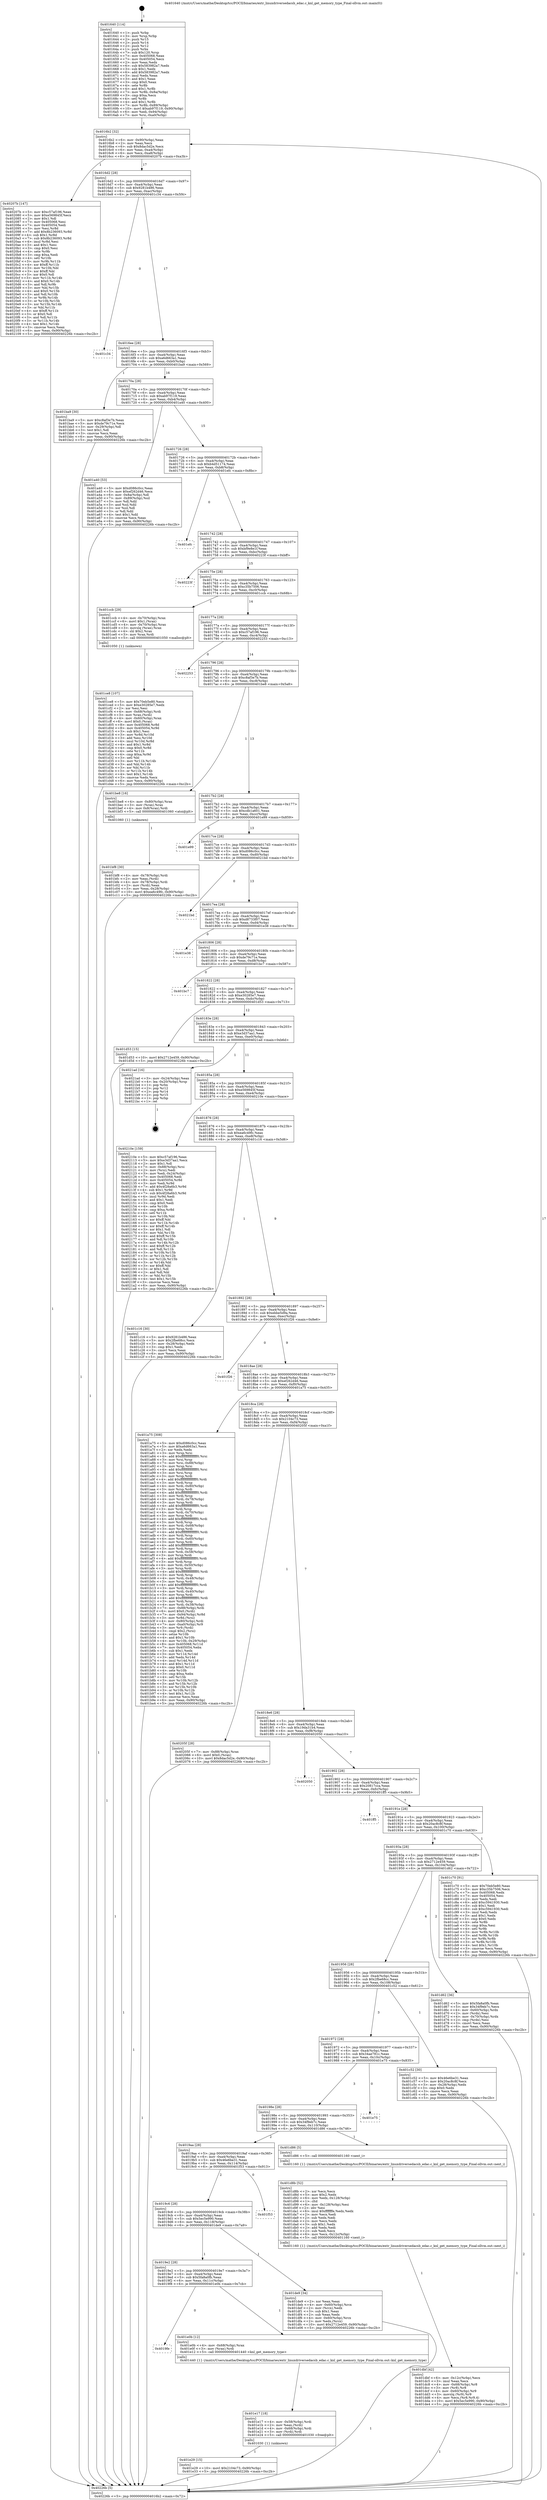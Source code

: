 digraph "0x401640" {
  label = "0x401640 (/mnt/c/Users/mathe/Desktop/tcc/POCII/binaries/extr_linuxdriversedacsb_edac.c_knl_get_memory_type_Final-ollvm.out::main(0))"
  labelloc = "t"
  node[shape=record]

  Entry [label="",width=0.3,height=0.3,shape=circle,fillcolor=black,style=filled]
  "0x4016b2" [label="{
     0x4016b2 [32]\l
     | [instrs]\l
     &nbsp;&nbsp;0x4016b2 \<+6\>: mov -0x90(%rbp),%eax\l
     &nbsp;&nbsp;0x4016b8 \<+2\>: mov %eax,%ecx\l
     &nbsp;&nbsp;0x4016ba \<+6\>: sub $0x8dac5d2e,%ecx\l
     &nbsp;&nbsp;0x4016c0 \<+6\>: mov %eax,-0xa4(%rbp)\l
     &nbsp;&nbsp;0x4016c6 \<+6\>: mov %ecx,-0xa8(%rbp)\l
     &nbsp;&nbsp;0x4016cc \<+6\>: je 000000000040207b \<main+0xa3b\>\l
  }"]
  "0x40207b" [label="{
     0x40207b [147]\l
     | [instrs]\l
     &nbsp;&nbsp;0x40207b \<+5\>: mov $0xc57af196,%eax\l
     &nbsp;&nbsp;0x402080 \<+5\>: mov $0xe569845f,%ecx\l
     &nbsp;&nbsp;0x402085 \<+2\>: mov $0x1,%dl\l
     &nbsp;&nbsp;0x402087 \<+7\>: mov 0x405068,%esi\l
     &nbsp;&nbsp;0x40208e \<+7\>: mov 0x405054,%edi\l
     &nbsp;&nbsp;0x402095 \<+3\>: mov %esi,%r8d\l
     &nbsp;&nbsp;0x402098 \<+7\>: add $0x8b236093,%r8d\l
     &nbsp;&nbsp;0x40209f \<+4\>: sub $0x1,%r8d\l
     &nbsp;&nbsp;0x4020a3 \<+7\>: sub $0x8b236093,%r8d\l
     &nbsp;&nbsp;0x4020aa \<+4\>: imul %r8d,%esi\l
     &nbsp;&nbsp;0x4020ae \<+3\>: and $0x1,%esi\l
     &nbsp;&nbsp;0x4020b1 \<+3\>: cmp $0x0,%esi\l
     &nbsp;&nbsp;0x4020b4 \<+4\>: sete %r9b\l
     &nbsp;&nbsp;0x4020b8 \<+3\>: cmp $0xa,%edi\l
     &nbsp;&nbsp;0x4020bb \<+4\>: setl %r10b\l
     &nbsp;&nbsp;0x4020bf \<+3\>: mov %r9b,%r11b\l
     &nbsp;&nbsp;0x4020c2 \<+4\>: xor $0xff,%r11b\l
     &nbsp;&nbsp;0x4020c6 \<+3\>: mov %r10b,%bl\l
     &nbsp;&nbsp;0x4020c9 \<+3\>: xor $0xff,%bl\l
     &nbsp;&nbsp;0x4020cc \<+3\>: xor $0x0,%dl\l
     &nbsp;&nbsp;0x4020cf \<+3\>: mov %r11b,%r14b\l
     &nbsp;&nbsp;0x4020d2 \<+4\>: and $0x0,%r14b\l
     &nbsp;&nbsp;0x4020d6 \<+3\>: and %dl,%r9b\l
     &nbsp;&nbsp;0x4020d9 \<+3\>: mov %bl,%r15b\l
     &nbsp;&nbsp;0x4020dc \<+4\>: and $0x0,%r15b\l
     &nbsp;&nbsp;0x4020e0 \<+3\>: and %dl,%r10b\l
     &nbsp;&nbsp;0x4020e3 \<+3\>: or %r9b,%r14b\l
     &nbsp;&nbsp;0x4020e6 \<+3\>: or %r10b,%r15b\l
     &nbsp;&nbsp;0x4020e9 \<+3\>: xor %r15b,%r14b\l
     &nbsp;&nbsp;0x4020ec \<+3\>: or %bl,%r11b\l
     &nbsp;&nbsp;0x4020ef \<+4\>: xor $0xff,%r11b\l
     &nbsp;&nbsp;0x4020f3 \<+3\>: or $0x0,%dl\l
     &nbsp;&nbsp;0x4020f6 \<+3\>: and %dl,%r11b\l
     &nbsp;&nbsp;0x4020f9 \<+3\>: or %r11b,%r14b\l
     &nbsp;&nbsp;0x4020fc \<+4\>: test $0x1,%r14b\l
     &nbsp;&nbsp;0x402100 \<+3\>: cmovne %ecx,%eax\l
     &nbsp;&nbsp;0x402103 \<+6\>: mov %eax,-0x90(%rbp)\l
     &nbsp;&nbsp;0x402109 \<+5\>: jmp 000000000040226b \<main+0xc2b\>\l
  }"]
  "0x4016d2" [label="{
     0x4016d2 [28]\l
     | [instrs]\l
     &nbsp;&nbsp;0x4016d2 \<+5\>: jmp 00000000004016d7 \<main+0x97\>\l
     &nbsp;&nbsp;0x4016d7 \<+6\>: mov -0xa4(%rbp),%eax\l
     &nbsp;&nbsp;0x4016dd \<+5\>: sub $0x9281b486,%eax\l
     &nbsp;&nbsp;0x4016e2 \<+6\>: mov %eax,-0xac(%rbp)\l
     &nbsp;&nbsp;0x4016e8 \<+6\>: je 0000000000401c34 \<main+0x5f4\>\l
  }"]
  Exit [label="",width=0.3,height=0.3,shape=circle,fillcolor=black,style=filled,peripheries=2]
  "0x401c34" [label="{
     0x401c34\l
  }", style=dashed]
  "0x4016ee" [label="{
     0x4016ee [28]\l
     | [instrs]\l
     &nbsp;&nbsp;0x4016ee \<+5\>: jmp 00000000004016f3 \<main+0xb3\>\l
     &nbsp;&nbsp;0x4016f3 \<+6\>: mov -0xa4(%rbp),%eax\l
     &nbsp;&nbsp;0x4016f9 \<+5\>: sub $0xa6d663a1,%eax\l
     &nbsp;&nbsp;0x4016fe \<+6\>: mov %eax,-0xb0(%rbp)\l
     &nbsp;&nbsp;0x401704 \<+6\>: je 0000000000401ba9 \<main+0x569\>\l
  }"]
  "0x401e29" [label="{
     0x401e29 [15]\l
     | [instrs]\l
     &nbsp;&nbsp;0x401e29 \<+10\>: movl $0x2104c73,-0x90(%rbp)\l
     &nbsp;&nbsp;0x401e33 \<+5\>: jmp 000000000040226b \<main+0xc2b\>\l
  }"]
  "0x401ba9" [label="{
     0x401ba9 [30]\l
     | [instrs]\l
     &nbsp;&nbsp;0x401ba9 \<+5\>: mov $0xc8af3e7b,%eax\l
     &nbsp;&nbsp;0x401bae \<+5\>: mov $0xde79c71e,%ecx\l
     &nbsp;&nbsp;0x401bb3 \<+3\>: mov -0x29(%rbp),%dl\l
     &nbsp;&nbsp;0x401bb6 \<+3\>: test $0x1,%dl\l
     &nbsp;&nbsp;0x401bb9 \<+3\>: cmovne %ecx,%eax\l
     &nbsp;&nbsp;0x401bbc \<+6\>: mov %eax,-0x90(%rbp)\l
     &nbsp;&nbsp;0x401bc2 \<+5\>: jmp 000000000040226b \<main+0xc2b\>\l
  }"]
  "0x40170a" [label="{
     0x40170a [28]\l
     | [instrs]\l
     &nbsp;&nbsp;0x40170a \<+5\>: jmp 000000000040170f \<main+0xcf\>\l
     &nbsp;&nbsp;0x40170f \<+6\>: mov -0xa4(%rbp),%eax\l
     &nbsp;&nbsp;0x401715 \<+5\>: sub $0xab97f119,%eax\l
     &nbsp;&nbsp;0x40171a \<+6\>: mov %eax,-0xb4(%rbp)\l
     &nbsp;&nbsp;0x401720 \<+6\>: je 0000000000401a40 \<main+0x400\>\l
  }"]
  "0x401e17" [label="{
     0x401e17 [18]\l
     | [instrs]\l
     &nbsp;&nbsp;0x401e17 \<+4\>: mov -0x58(%rbp),%rdi\l
     &nbsp;&nbsp;0x401e1b \<+2\>: mov %eax,(%rdi)\l
     &nbsp;&nbsp;0x401e1d \<+4\>: mov -0x68(%rbp),%rdi\l
     &nbsp;&nbsp;0x401e21 \<+3\>: mov (%rdi),%rdi\l
     &nbsp;&nbsp;0x401e24 \<+5\>: call 0000000000401030 \<free@plt\>\l
     | [calls]\l
     &nbsp;&nbsp;0x401030 \{1\} (unknown)\l
  }"]
  "0x401a40" [label="{
     0x401a40 [53]\l
     | [instrs]\l
     &nbsp;&nbsp;0x401a40 \<+5\>: mov $0xd086c0cc,%eax\l
     &nbsp;&nbsp;0x401a45 \<+5\>: mov $0xef262d46,%ecx\l
     &nbsp;&nbsp;0x401a4a \<+6\>: mov -0x8a(%rbp),%dl\l
     &nbsp;&nbsp;0x401a50 \<+7\>: mov -0x89(%rbp),%sil\l
     &nbsp;&nbsp;0x401a57 \<+3\>: mov %dl,%dil\l
     &nbsp;&nbsp;0x401a5a \<+3\>: and %sil,%dil\l
     &nbsp;&nbsp;0x401a5d \<+3\>: xor %sil,%dl\l
     &nbsp;&nbsp;0x401a60 \<+3\>: or %dl,%dil\l
     &nbsp;&nbsp;0x401a63 \<+4\>: test $0x1,%dil\l
     &nbsp;&nbsp;0x401a67 \<+3\>: cmovne %ecx,%eax\l
     &nbsp;&nbsp;0x401a6a \<+6\>: mov %eax,-0x90(%rbp)\l
     &nbsp;&nbsp;0x401a70 \<+5\>: jmp 000000000040226b \<main+0xc2b\>\l
  }"]
  "0x401726" [label="{
     0x401726 [28]\l
     | [instrs]\l
     &nbsp;&nbsp;0x401726 \<+5\>: jmp 000000000040172b \<main+0xeb\>\l
     &nbsp;&nbsp;0x40172b \<+6\>: mov -0xa4(%rbp),%eax\l
     &nbsp;&nbsp;0x401731 \<+5\>: sub $0xb4d51174,%eax\l
     &nbsp;&nbsp;0x401736 \<+6\>: mov %eax,-0xb8(%rbp)\l
     &nbsp;&nbsp;0x40173c \<+6\>: je 0000000000401efc \<main+0x8bc\>\l
  }"]
  "0x40226b" [label="{
     0x40226b [5]\l
     | [instrs]\l
     &nbsp;&nbsp;0x40226b \<+5\>: jmp 00000000004016b2 \<main+0x72\>\l
  }"]
  "0x401640" [label="{
     0x401640 [114]\l
     | [instrs]\l
     &nbsp;&nbsp;0x401640 \<+1\>: push %rbp\l
     &nbsp;&nbsp;0x401641 \<+3\>: mov %rsp,%rbp\l
     &nbsp;&nbsp;0x401644 \<+2\>: push %r15\l
     &nbsp;&nbsp;0x401646 \<+2\>: push %r14\l
     &nbsp;&nbsp;0x401648 \<+2\>: push %r12\l
     &nbsp;&nbsp;0x40164a \<+1\>: push %rbx\l
     &nbsp;&nbsp;0x40164b \<+7\>: sub $0x120,%rsp\l
     &nbsp;&nbsp;0x401652 \<+7\>: mov 0x405068,%eax\l
     &nbsp;&nbsp;0x401659 \<+7\>: mov 0x405054,%ecx\l
     &nbsp;&nbsp;0x401660 \<+2\>: mov %eax,%edx\l
     &nbsp;&nbsp;0x401662 \<+6\>: sub $0x583982a7,%edx\l
     &nbsp;&nbsp;0x401668 \<+3\>: sub $0x1,%edx\l
     &nbsp;&nbsp;0x40166b \<+6\>: add $0x583982a7,%edx\l
     &nbsp;&nbsp;0x401671 \<+3\>: imul %edx,%eax\l
     &nbsp;&nbsp;0x401674 \<+3\>: and $0x1,%eax\l
     &nbsp;&nbsp;0x401677 \<+3\>: cmp $0x0,%eax\l
     &nbsp;&nbsp;0x40167a \<+4\>: sete %r8b\l
     &nbsp;&nbsp;0x40167e \<+4\>: and $0x1,%r8b\l
     &nbsp;&nbsp;0x401682 \<+7\>: mov %r8b,-0x8a(%rbp)\l
     &nbsp;&nbsp;0x401689 \<+3\>: cmp $0xa,%ecx\l
     &nbsp;&nbsp;0x40168c \<+4\>: setl %r8b\l
     &nbsp;&nbsp;0x401690 \<+4\>: and $0x1,%r8b\l
     &nbsp;&nbsp;0x401694 \<+7\>: mov %r8b,-0x89(%rbp)\l
     &nbsp;&nbsp;0x40169b \<+10\>: movl $0xab97f119,-0x90(%rbp)\l
     &nbsp;&nbsp;0x4016a5 \<+6\>: mov %edi,-0x94(%rbp)\l
     &nbsp;&nbsp;0x4016ab \<+7\>: mov %rsi,-0xa0(%rbp)\l
  }"]
  "0x4019fe" [label="{
     0x4019fe\l
  }", style=dashed]
  "0x401efc" [label="{
     0x401efc\l
  }", style=dashed]
  "0x401742" [label="{
     0x401742 [28]\l
     | [instrs]\l
     &nbsp;&nbsp;0x401742 \<+5\>: jmp 0000000000401747 \<main+0x107\>\l
     &nbsp;&nbsp;0x401747 \<+6\>: mov -0xa4(%rbp),%eax\l
     &nbsp;&nbsp;0x40174d \<+5\>: sub $0xbf9e8e1f,%eax\l
     &nbsp;&nbsp;0x401752 \<+6\>: mov %eax,-0xbc(%rbp)\l
     &nbsp;&nbsp;0x401758 \<+6\>: je 000000000040223f \<main+0xbff\>\l
  }"]
  "0x401e0b" [label="{
     0x401e0b [12]\l
     | [instrs]\l
     &nbsp;&nbsp;0x401e0b \<+4\>: mov -0x68(%rbp),%rax\l
     &nbsp;&nbsp;0x401e0f \<+3\>: mov (%rax),%rdi\l
     &nbsp;&nbsp;0x401e12 \<+5\>: call 0000000000401440 \<knl_get_memory_type\>\l
     | [calls]\l
     &nbsp;&nbsp;0x401440 \{1\} (/mnt/c/Users/mathe/Desktop/tcc/POCII/binaries/extr_linuxdriversedacsb_edac.c_knl_get_memory_type_Final-ollvm.out::knl_get_memory_type)\l
  }"]
  "0x40223f" [label="{
     0x40223f\l
  }", style=dashed]
  "0x40175e" [label="{
     0x40175e [28]\l
     | [instrs]\l
     &nbsp;&nbsp;0x40175e \<+5\>: jmp 0000000000401763 \<main+0x123\>\l
     &nbsp;&nbsp;0x401763 \<+6\>: mov -0xa4(%rbp),%eax\l
     &nbsp;&nbsp;0x401769 \<+5\>: sub $0xc35b7506,%eax\l
     &nbsp;&nbsp;0x40176e \<+6\>: mov %eax,-0xc0(%rbp)\l
     &nbsp;&nbsp;0x401774 \<+6\>: je 0000000000401ccb \<main+0x68b\>\l
  }"]
  "0x4019e2" [label="{
     0x4019e2 [28]\l
     | [instrs]\l
     &nbsp;&nbsp;0x4019e2 \<+5\>: jmp 00000000004019e7 \<main+0x3a7\>\l
     &nbsp;&nbsp;0x4019e7 \<+6\>: mov -0xa4(%rbp),%eax\l
     &nbsp;&nbsp;0x4019ed \<+5\>: sub $0x5fa8a0fb,%eax\l
     &nbsp;&nbsp;0x4019f2 \<+6\>: mov %eax,-0x11c(%rbp)\l
     &nbsp;&nbsp;0x4019f8 \<+6\>: je 0000000000401e0b \<main+0x7cb\>\l
  }"]
  "0x401ccb" [label="{
     0x401ccb [29]\l
     | [instrs]\l
     &nbsp;&nbsp;0x401ccb \<+4\>: mov -0x70(%rbp),%rax\l
     &nbsp;&nbsp;0x401ccf \<+6\>: movl $0x1,(%rax)\l
     &nbsp;&nbsp;0x401cd5 \<+4\>: mov -0x70(%rbp),%rax\l
     &nbsp;&nbsp;0x401cd9 \<+3\>: movslq (%rax),%rax\l
     &nbsp;&nbsp;0x401cdc \<+4\>: shl $0x2,%rax\l
     &nbsp;&nbsp;0x401ce0 \<+3\>: mov %rax,%rdi\l
     &nbsp;&nbsp;0x401ce3 \<+5\>: call 0000000000401050 \<malloc@plt\>\l
     | [calls]\l
     &nbsp;&nbsp;0x401050 \{1\} (unknown)\l
  }"]
  "0x40177a" [label="{
     0x40177a [28]\l
     | [instrs]\l
     &nbsp;&nbsp;0x40177a \<+5\>: jmp 000000000040177f \<main+0x13f\>\l
     &nbsp;&nbsp;0x40177f \<+6\>: mov -0xa4(%rbp),%eax\l
     &nbsp;&nbsp;0x401785 \<+5\>: sub $0xc57af196,%eax\l
     &nbsp;&nbsp;0x40178a \<+6\>: mov %eax,-0xc4(%rbp)\l
     &nbsp;&nbsp;0x401790 \<+6\>: je 0000000000402253 \<main+0xc13\>\l
  }"]
  "0x401de9" [label="{
     0x401de9 [34]\l
     | [instrs]\l
     &nbsp;&nbsp;0x401de9 \<+2\>: xor %eax,%eax\l
     &nbsp;&nbsp;0x401deb \<+4\>: mov -0x60(%rbp),%rcx\l
     &nbsp;&nbsp;0x401def \<+2\>: mov (%rcx),%edx\l
     &nbsp;&nbsp;0x401df1 \<+3\>: sub $0x1,%eax\l
     &nbsp;&nbsp;0x401df4 \<+2\>: sub %eax,%edx\l
     &nbsp;&nbsp;0x401df6 \<+4\>: mov -0x60(%rbp),%rcx\l
     &nbsp;&nbsp;0x401dfa \<+2\>: mov %edx,(%rcx)\l
     &nbsp;&nbsp;0x401dfc \<+10\>: movl $0x2712e459,-0x90(%rbp)\l
     &nbsp;&nbsp;0x401e06 \<+5\>: jmp 000000000040226b \<main+0xc2b\>\l
  }"]
  "0x402253" [label="{
     0x402253\l
  }", style=dashed]
  "0x401796" [label="{
     0x401796 [28]\l
     | [instrs]\l
     &nbsp;&nbsp;0x401796 \<+5\>: jmp 000000000040179b \<main+0x15b\>\l
     &nbsp;&nbsp;0x40179b \<+6\>: mov -0xa4(%rbp),%eax\l
     &nbsp;&nbsp;0x4017a1 \<+5\>: sub $0xc8af3e7b,%eax\l
     &nbsp;&nbsp;0x4017a6 \<+6\>: mov %eax,-0xc8(%rbp)\l
     &nbsp;&nbsp;0x4017ac \<+6\>: je 0000000000401be8 \<main+0x5a8\>\l
  }"]
  "0x4019c6" [label="{
     0x4019c6 [28]\l
     | [instrs]\l
     &nbsp;&nbsp;0x4019c6 \<+5\>: jmp 00000000004019cb \<main+0x38b\>\l
     &nbsp;&nbsp;0x4019cb \<+6\>: mov -0xa4(%rbp),%eax\l
     &nbsp;&nbsp;0x4019d1 \<+5\>: sub $0x5ec5e990,%eax\l
     &nbsp;&nbsp;0x4019d6 \<+6\>: mov %eax,-0x118(%rbp)\l
     &nbsp;&nbsp;0x4019dc \<+6\>: je 0000000000401de9 \<main+0x7a9\>\l
  }"]
  "0x401be8" [label="{
     0x401be8 [16]\l
     | [instrs]\l
     &nbsp;&nbsp;0x401be8 \<+4\>: mov -0x80(%rbp),%rax\l
     &nbsp;&nbsp;0x401bec \<+3\>: mov (%rax),%rax\l
     &nbsp;&nbsp;0x401bef \<+4\>: mov 0x8(%rax),%rdi\l
     &nbsp;&nbsp;0x401bf3 \<+5\>: call 0000000000401060 \<atoi@plt\>\l
     | [calls]\l
     &nbsp;&nbsp;0x401060 \{1\} (unknown)\l
  }"]
  "0x4017b2" [label="{
     0x4017b2 [28]\l
     | [instrs]\l
     &nbsp;&nbsp;0x4017b2 \<+5\>: jmp 00000000004017b7 \<main+0x177\>\l
     &nbsp;&nbsp;0x4017b7 \<+6\>: mov -0xa4(%rbp),%eax\l
     &nbsp;&nbsp;0x4017bd \<+5\>: sub $0xcdb1a601,%eax\l
     &nbsp;&nbsp;0x4017c2 \<+6\>: mov %eax,-0xcc(%rbp)\l
     &nbsp;&nbsp;0x4017c8 \<+6\>: je 0000000000401e99 \<main+0x859\>\l
  }"]
  "0x401f53" [label="{
     0x401f53\l
  }", style=dashed]
  "0x401e99" [label="{
     0x401e99\l
  }", style=dashed]
  "0x4017ce" [label="{
     0x4017ce [28]\l
     | [instrs]\l
     &nbsp;&nbsp;0x4017ce \<+5\>: jmp 00000000004017d3 \<main+0x193\>\l
     &nbsp;&nbsp;0x4017d3 \<+6\>: mov -0xa4(%rbp),%eax\l
     &nbsp;&nbsp;0x4017d9 \<+5\>: sub $0xd086c0cc,%eax\l
     &nbsp;&nbsp;0x4017de \<+6\>: mov %eax,-0xd0(%rbp)\l
     &nbsp;&nbsp;0x4017e4 \<+6\>: je 00000000004021bd \<main+0xb7d\>\l
  }"]
  "0x401dbf" [label="{
     0x401dbf [42]\l
     | [instrs]\l
     &nbsp;&nbsp;0x401dbf \<+6\>: mov -0x12c(%rbp),%ecx\l
     &nbsp;&nbsp;0x401dc5 \<+3\>: imul %eax,%ecx\l
     &nbsp;&nbsp;0x401dc8 \<+4\>: mov -0x68(%rbp),%r8\l
     &nbsp;&nbsp;0x401dcc \<+3\>: mov (%r8),%r8\l
     &nbsp;&nbsp;0x401dcf \<+4\>: mov -0x60(%rbp),%r9\l
     &nbsp;&nbsp;0x401dd3 \<+3\>: movslq (%r9),%r9\l
     &nbsp;&nbsp;0x401dd6 \<+4\>: mov %ecx,(%r8,%r9,4)\l
     &nbsp;&nbsp;0x401dda \<+10\>: movl $0x5ec5e990,-0x90(%rbp)\l
     &nbsp;&nbsp;0x401de4 \<+5\>: jmp 000000000040226b \<main+0xc2b\>\l
  }"]
  "0x4021bd" [label="{
     0x4021bd\l
  }", style=dashed]
  "0x4017ea" [label="{
     0x4017ea [28]\l
     | [instrs]\l
     &nbsp;&nbsp;0x4017ea \<+5\>: jmp 00000000004017ef \<main+0x1af\>\l
     &nbsp;&nbsp;0x4017ef \<+6\>: mov -0xa4(%rbp),%eax\l
     &nbsp;&nbsp;0x4017f5 \<+5\>: sub $0xd8733f07,%eax\l
     &nbsp;&nbsp;0x4017fa \<+6\>: mov %eax,-0xd4(%rbp)\l
     &nbsp;&nbsp;0x401800 \<+6\>: je 0000000000401e38 \<main+0x7f8\>\l
  }"]
  "0x401d8b" [label="{
     0x401d8b [52]\l
     | [instrs]\l
     &nbsp;&nbsp;0x401d8b \<+2\>: xor %ecx,%ecx\l
     &nbsp;&nbsp;0x401d8d \<+5\>: mov $0x2,%edx\l
     &nbsp;&nbsp;0x401d92 \<+6\>: mov %edx,-0x128(%rbp)\l
     &nbsp;&nbsp;0x401d98 \<+1\>: cltd\l
     &nbsp;&nbsp;0x401d99 \<+6\>: mov -0x128(%rbp),%esi\l
     &nbsp;&nbsp;0x401d9f \<+2\>: idiv %esi\l
     &nbsp;&nbsp;0x401da1 \<+6\>: imul $0xfffffffe,%edx,%edx\l
     &nbsp;&nbsp;0x401da7 \<+2\>: mov %ecx,%edi\l
     &nbsp;&nbsp;0x401da9 \<+2\>: sub %edx,%edi\l
     &nbsp;&nbsp;0x401dab \<+2\>: mov %ecx,%edx\l
     &nbsp;&nbsp;0x401dad \<+3\>: sub $0x1,%edx\l
     &nbsp;&nbsp;0x401db0 \<+2\>: add %edx,%edi\l
     &nbsp;&nbsp;0x401db2 \<+2\>: sub %edi,%ecx\l
     &nbsp;&nbsp;0x401db4 \<+6\>: mov %ecx,-0x12c(%rbp)\l
     &nbsp;&nbsp;0x401dba \<+5\>: call 0000000000401160 \<next_i\>\l
     | [calls]\l
     &nbsp;&nbsp;0x401160 \{1\} (/mnt/c/Users/mathe/Desktop/tcc/POCII/binaries/extr_linuxdriversedacsb_edac.c_knl_get_memory_type_Final-ollvm.out::next_i)\l
  }"]
  "0x401e38" [label="{
     0x401e38\l
  }", style=dashed]
  "0x401806" [label="{
     0x401806 [28]\l
     | [instrs]\l
     &nbsp;&nbsp;0x401806 \<+5\>: jmp 000000000040180b \<main+0x1cb\>\l
     &nbsp;&nbsp;0x40180b \<+6\>: mov -0xa4(%rbp),%eax\l
     &nbsp;&nbsp;0x401811 \<+5\>: sub $0xde79c71e,%eax\l
     &nbsp;&nbsp;0x401816 \<+6\>: mov %eax,-0xd8(%rbp)\l
     &nbsp;&nbsp;0x40181c \<+6\>: je 0000000000401bc7 \<main+0x587\>\l
  }"]
  "0x4019aa" [label="{
     0x4019aa [28]\l
     | [instrs]\l
     &nbsp;&nbsp;0x4019aa \<+5\>: jmp 00000000004019af \<main+0x36f\>\l
     &nbsp;&nbsp;0x4019af \<+6\>: mov -0xa4(%rbp),%eax\l
     &nbsp;&nbsp;0x4019b5 \<+5\>: sub $0x46e6be31,%eax\l
     &nbsp;&nbsp;0x4019ba \<+6\>: mov %eax,-0x114(%rbp)\l
     &nbsp;&nbsp;0x4019c0 \<+6\>: je 0000000000401f53 \<main+0x913\>\l
  }"]
  "0x401bc7" [label="{
     0x401bc7\l
  }", style=dashed]
  "0x401822" [label="{
     0x401822 [28]\l
     | [instrs]\l
     &nbsp;&nbsp;0x401822 \<+5\>: jmp 0000000000401827 \<main+0x1e7\>\l
     &nbsp;&nbsp;0x401827 \<+6\>: mov -0xa4(%rbp),%eax\l
     &nbsp;&nbsp;0x40182d \<+5\>: sub $0xe30285e7,%eax\l
     &nbsp;&nbsp;0x401832 \<+6\>: mov %eax,-0xdc(%rbp)\l
     &nbsp;&nbsp;0x401838 \<+6\>: je 0000000000401d53 \<main+0x713\>\l
  }"]
  "0x401d86" [label="{
     0x401d86 [5]\l
     | [instrs]\l
     &nbsp;&nbsp;0x401d86 \<+5\>: call 0000000000401160 \<next_i\>\l
     | [calls]\l
     &nbsp;&nbsp;0x401160 \{1\} (/mnt/c/Users/mathe/Desktop/tcc/POCII/binaries/extr_linuxdriversedacsb_edac.c_knl_get_memory_type_Final-ollvm.out::next_i)\l
  }"]
  "0x401d53" [label="{
     0x401d53 [15]\l
     | [instrs]\l
     &nbsp;&nbsp;0x401d53 \<+10\>: movl $0x2712e459,-0x90(%rbp)\l
     &nbsp;&nbsp;0x401d5d \<+5\>: jmp 000000000040226b \<main+0xc2b\>\l
  }"]
  "0x40183e" [label="{
     0x40183e [28]\l
     | [instrs]\l
     &nbsp;&nbsp;0x40183e \<+5\>: jmp 0000000000401843 \<main+0x203\>\l
     &nbsp;&nbsp;0x401843 \<+6\>: mov -0xa4(%rbp),%eax\l
     &nbsp;&nbsp;0x401849 \<+5\>: sub $0xe3d37aa1,%eax\l
     &nbsp;&nbsp;0x40184e \<+6\>: mov %eax,-0xe0(%rbp)\l
     &nbsp;&nbsp;0x401854 \<+6\>: je 00000000004021ad \<main+0xb6d\>\l
  }"]
  "0x40198e" [label="{
     0x40198e [28]\l
     | [instrs]\l
     &nbsp;&nbsp;0x40198e \<+5\>: jmp 0000000000401993 \<main+0x353\>\l
     &nbsp;&nbsp;0x401993 \<+6\>: mov -0xa4(%rbp),%eax\l
     &nbsp;&nbsp;0x401999 \<+5\>: sub $0x34f9eb7c,%eax\l
     &nbsp;&nbsp;0x40199e \<+6\>: mov %eax,-0x110(%rbp)\l
     &nbsp;&nbsp;0x4019a4 \<+6\>: je 0000000000401d86 \<main+0x746\>\l
  }"]
  "0x4021ad" [label="{
     0x4021ad [16]\l
     | [instrs]\l
     &nbsp;&nbsp;0x4021ad \<+3\>: mov -0x24(%rbp),%eax\l
     &nbsp;&nbsp;0x4021b0 \<+4\>: lea -0x20(%rbp),%rsp\l
     &nbsp;&nbsp;0x4021b4 \<+1\>: pop %rbx\l
     &nbsp;&nbsp;0x4021b5 \<+2\>: pop %r12\l
     &nbsp;&nbsp;0x4021b7 \<+2\>: pop %r14\l
     &nbsp;&nbsp;0x4021b9 \<+2\>: pop %r15\l
     &nbsp;&nbsp;0x4021bb \<+1\>: pop %rbp\l
     &nbsp;&nbsp;0x4021bc \<+1\>: ret\l
  }"]
  "0x40185a" [label="{
     0x40185a [28]\l
     | [instrs]\l
     &nbsp;&nbsp;0x40185a \<+5\>: jmp 000000000040185f \<main+0x21f\>\l
     &nbsp;&nbsp;0x40185f \<+6\>: mov -0xa4(%rbp),%eax\l
     &nbsp;&nbsp;0x401865 \<+5\>: sub $0xe569845f,%eax\l
     &nbsp;&nbsp;0x40186a \<+6\>: mov %eax,-0xe4(%rbp)\l
     &nbsp;&nbsp;0x401870 \<+6\>: je 000000000040210e \<main+0xace\>\l
  }"]
  "0x401e75" [label="{
     0x401e75\l
  }", style=dashed]
  "0x40210e" [label="{
     0x40210e [159]\l
     | [instrs]\l
     &nbsp;&nbsp;0x40210e \<+5\>: mov $0xc57af196,%eax\l
     &nbsp;&nbsp;0x402113 \<+5\>: mov $0xe3d37aa1,%ecx\l
     &nbsp;&nbsp;0x402118 \<+2\>: mov $0x1,%dl\l
     &nbsp;&nbsp;0x40211a \<+7\>: mov -0x88(%rbp),%rsi\l
     &nbsp;&nbsp;0x402121 \<+2\>: mov (%rsi),%edi\l
     &nbsp;&nbsp;0x402123 \<+3\>: mov %edi,-0x24(%rbp)\l
     &nbsp;&nbsp;0x402126 \<+7\>: mov 0x405068,%edi\l
     &nbsp;&nbsp;0x40212d \<+8\>: mov 0x405054,%r8d\l
     &nbsp;&nbsp;0x402135 \<+3\>: mov %edi,%r9d\l
     &nbsp;&nbsp;0x402138 \<+7\>: add $0x4f28a6b3,%r9d\l
     &nbsp;&nbsp;0x40213f \<+4\>: sub $0x1,%r9d\l
     &nbsp;&nbsp;0x402143 \<+7\>: sub $0x4f28a6b3,%r9d\l
     &nbsp;&nbsp;0x40214a \<+4\>: imul %r9d,%edi\l
     &nbsp;&nbsp;0x40214e \<+3\>: and $0x1,%edi\l
     &nbsp;&nbsp;0x402151 \<+3\>: cmp $0x0,%edi\l
     &nbsp;&nbsp;0x402154 \<+4\>: sete %r10b\l
     &nbsp;&nbsp;0x402158 \<+4\>: cmp $0xa,%r8d\l
     &nbsp;&nbsp;0x40215c \<+4\>: setl %r11b\l
     &nbsp;&nbsp;0x402160 \<+3\>: mov %r10b,%bl\l
     &nbsp;&nbsp;0x402163 \<+3\>: xor $0xff,%bl\l
     &nbsp;&nbsp;0x402166 \<+3\>: mov %r11b,%r14b\l
     &nbsp;&nbsp;0x402169 \<+4\>: xor $0xff,%r14b\l
     &nbsp;&nbsp;0x40216d \<+3\>: xor $0x1,%dl\l
     &nbsp;&nbsp;0x402170 \<+3\>: mov %bl,%r15b\l
     &nbsp;&nbsp;0x402173 \<+4\>: and $0xff,%r15b\l
     &nbsp;&nbsp;0x402177 \<+3\>: and %dl,%r10b\l
     &nbsp;&nbsp;0x40217a \<+3\>: mov %r14b,%r12b\l
     &nbsp;&nbsp;0x40217d \<+4\>: and $0xff,%r12b\l
     &nbsp;&nbsp;0x402181 \<+3\>: and %dl,%r11b\l
     &nbsp;&nbsp;0x402184 \<+3\>: or %r10b,%r15b\l
     &nbsp;&nbsp;0x402187 \<+3\>: or %r11b,%r12b\l
     &nbsp;&nbsp;0x40218a \<+3\>: xor %r12b,%r15b\l
     &nbsp;&nbsp;0x40218d \<+3\>: or %r14b,%bl\l
     &nbsp;&nbsp;0x402190 \<+3\>: xor $0xff,%bl\l
     &nbsp;&nbsp;0x402193 \<+3\>: or $0x1,%dl\l
     &nbsp;&nbsp;0x402196 \<+2\>: and %dl,%bl\l
     &nbsp;&nbsp;0x402198 \<+3\>: or %bl,%r15b\l
     &nbsp;&nbsp;0x40219b \<+4\>: test $0x1,%r15b\l
     &nbsp;&nbsp;0x40219f \<+3\>: cmovne %ecx,%eax\l
     &nbsp;&nbsp;0x4021a2 \<+6\>: mov %eax,-0x90(%rbp)\l
     &nbsp;&nbsp;0x4021a8 \<+5\>: jmp 000000000040226b \<main+0xc2b\>\l
  }"]
  "0x401876" [label="{
     0x401876 [28]\l
     | [instrs]\l
     &nbsp;&nbsp;0x401876 \<+5\>: jmp 000000000040187b \<main+0x23b\>\l
     &nbsp;&nbsp;0x40187b \<+6\>: mov -0xa4(%rbp),%eax\l
     &nbsp;&nbsp;0x401881 \<+5\>: sub $0xea6c49fc,%eax\l
     &nbsp;&nbsp;0x401886 \<+6\>: mov %eax,-0xe8(%rbp)\l
     &nbsp;&nbsp;0x40188c \<+6\>: je 0000000000401c16 \<main+0x5d6\>\l
  }"]
  "0x401ce8" [label="{
     0x401ce8 [107]\l
     | [instrs]\l
     &nbsp;&nbsp;0x401ce8 \<+5\>: mov $0x70eb5e80,%ecx\l
     &nbsp;&nbsp;0x401ced \<+5\>: mov $0xe30285e7,%edx\l
     &nbsp;&nbsp;0x401cf2 \<+2\>: xor %esi,%esi\l
     &nbsp;&nbsp;0x401cf4 \<+4\>: mov -0x68(%rbp),%rdi\l
     &nbsp;&nbsp;0x401cf8 \<+3\>: mov %rax,(%rdi)\l
     &nbsp;&nbsp;0x401cfb \<+4\>: mov -0x60(%rbp),%rax\l
     &nbsp;&nbsp;0x401cff \<+6\>: movl $0x0,(%rax)\l
     &nbsp;&nbsp;0x401d05 \<+8\>: mov 0x405068,%r8d\l
     &nbsp;&nbsp;0x401d0d \<+8\>: mov 0x405054,%r9d\l
     &nbsp;&nbsp;0x401d15 \<+3\>: sub $0x1,%esi\l
     &nbsp;&nbsp;0x401d18 \<+3\>: mov %r8d,%r10d\l
     &nbsp;&nbsp;0x401d1b \<+3\>: add %esi,%r10d\l
     &nbsp;&nbsp;0x401d1e \<+4\>: imul %r10d,%r8d\l
     &nbsp;&nbsp;0x401d22 \<+4\>: and $0x1,%r8d\l
     &nbsp;&nbsp;0x401d26 \<+4\>: cmp $0x0,%r8d\l
     &nbsp;&nbsp;0x401d2a \<+4\>: sete %r11b\l
     &nbsp;&nbsp;0x401d2e \<+4\>: cmp $0xa,%r9d\l
     &nbsp;&nbsp;0x401d32 \<+3\>: setl %bl\l
     &nbsp;&nbsp;0x401d35 \<+3\>: mov %r11b,%r14b\l
     &nbsp;&nbsp;0x401d38 \<+3\>: and %bl,%r14b\l
     &nbsp;&nbsp;0x401d3b \<+3\>: xor %bl,%r11b\l
     &nbsp;&nbsp;0x401d3e \<+3\>: or %r11b,%r14b\l
     &nbsp;&nbsp;0x401d41 \<+4\>: test $0x1,%r14b\l
     &nbsp;&nbsp;0x401d45 \<+3\>: cmovne %edx,%ecx\l
     &nbsp;&nbsp;0x401d48 \<+6\>: mov %ecx,-0x90(%rbp)\l
     &nbsp;&nbsp;0x401d4e \<+5\>: jmp 000000000040226b \<main+0xc2b\>\l
  }"]
  "0x401c16" [label="{
     0x401c16 [30]\l
     | [instrs]\l
     &nbsp;&nbsp;0x401c16 \<+5\>: mov $0x9281b486,%eax\l
     &nbsp;&nbsp;0x401c1b \<+5\>: mov $0x2fbe68cc,%ecx\l
     &nbsp;&nbsp;0x401c20 \<+3\>: mov -0x28(%rbp),%edx\l
     &nbsp;&nbsp;0x401c23 \<+3\>: cmp $0x1,%edx\l
     &nbsp;&nbsp;0x401c26 \<+3\>: cmovl %ecx,%eax\l
     &nbsp;&nbsp;0x401c29 \<+6\>: mov %eax,-0x90(%rbp)\l
     &nbsp;&nbsp;0x401c2f \<+5\>: jmp 000000000040226b \<main+0xc2b\>\l
  }"]
  "0x401892" [label="{
     0x401892 [28]\l
     | [instrs]\l
     &nbsp;&nbsp;0x401892 \<+5\>: jmp 0000000000401897 \<main+0x257\>\l
     &nbsp;&nbsp;0x401897 \<+6\>: mov -0xa4(%rbp),%eax\l
     &nbsp;&nbsp;0x40189d \<+5\>: sub $0xebbe5d9a,%eax\l
     &nbsp;&nbsp;0x4018a2 \<+6\>: mov %eax,-0xec(%rbp)\l
     &nbsp;&nbsp;0x4018a8 \<+6\>: je 0000000000401f26 \<main+0x8e6\>\l
  }"]
  "0x401972" [label="{
     0x401972 [28]\l
     | [instrs]\l
     &nbsp;&nbsp;0x401972 \<+5\>: jmp 0000000000401977 \<main+0x337\>\l
     &nbsp;&nbsp;0x401977 \<+6\>: mov -0xa4(%rbp),%eax\l
     &nbsp;&nbsp;0x40197d \<+5\>: sub $0x34ae781c,%eax\l
     &nbsp;&nbsp;0x401982 \<+6\>: mov %eax,-0x10c(%rbp)\l
     &nbsp;&nbsp;0x401988 \<+6\>: je 0000000000401e75 \<main+0x835\>\l
  }"]
  "0x401f26" [label="{
     0x401f26\l
  }", style=dashed]
  "0x4018ae" [label="{
     0x4018ae [28]\l
     | [instrs]\l
     &nbsp;&nbsp;0x4018ae \<+5\>: jmp 00000000004018b3 \<main+0x273\>\l
     &nbsp;&nbsp;0x4018b3 \<+6\>: mov -0xa4(%rbp),%eax\l
     &nbsp;&nbsp;0x4018b9 \<+5\>: sub $0xef262d46,%eax\l
     &nbsp;&nbsp;0x4018be \<+6\>: mov %eax,-0xf0(%rbp)\l
     &nbsp;&nbsp;0x4018c4 \<+6\>: je 0000000000401a75 \<main+0x435\>\l
  }"]
  "0x401c52" [label="{
     0x401c52 [30]\l
     | [instrs]\l
     &nbsp;&nbsp;0x401c52 \<+5\>: mov $0x46e6be31,%eax\l
     &nbsp;&nbsp;0x401c57 \<+5\>: mov $0x20ac8c8f,%ecx\l
     &nbsp;&nbsp;0x401c5c \<+3\>: mov -0x28(%rbp),%edx\l
     &nbsp;&nbsp;0x401c5f \<+3\>: cmp $0x0,%edx\l
     &nbsp;&nbsp;0x401c62 \<+3\>: cmove %ecx,%eax\l
     &nbsp;&nbsp;0x401c65 \<+6\>: mov %eax,-0x90(%rbp)\l
     &nbsp;&nbsp;0x401c6b \<+5\>: jmp 000000000040226b \<main+0xc2b\>\l
  }"]
  "0x401a75" [label="{
     0x401a75 [308]\l
     | [instrs]\l
     &nbsp;&nbsp;0x401a75 \<+5\>: mov $0xd086c0cc,%eax\l
     &nbsp;&nbsp;0x401a7a \<+5\>: mov $0xa6d663a1,%ecx\l
     &nbsp;&nbsp;0x401a7f \<+2\>: xor %edx,%edx\l
     &nbsp;&nbsp;0x401a81 \<+3\>: mov %rsp,%rsi\l
     &nbsp;&nbsp;0x401a84 \<+4\>: add $0xfffffffffffffff0,%rsi\l
     &nbsp;&nbsp;0x401a88 \<+3\>: mov %rsi,%rsp\l
     &nbsp;&nbsp;0x401a8b \<+7\>: mov %rsi,-0x88(%rbp)\l
     &nbsp;&nbsp;0x401a92 \<+3\>: mov %rsp,%rsi\l
     &nbsp;&nbsp;0x401a95 \<+4\>: add $0xfffffffffffffff0,%rsi\l
     &nbsp;&nbsp;0x401a99 \<+3\>: mov %rsi,%rsp\l
     &nbsp;&nbsp;0x401a9c \<+3\>: mov %rsp,%rdi\l
     &nbsp;&nbsp;0x401a9f \<+4\>: add $0xfffffffffffffff0,%rdi\l
     &nbsp;&nbsp;0x401aa3 \<+3\>: mov %rdi,%rsp\l
     &nbsp;&nbsp;0x401aa6 \<+4\>: mov %rdi,-0x80(%rbp)\l
     &nbsp;&nbsp;0x401aaa \<+3\>: mov %rsp,%rdi\l
     &nbsp;&nbsp;0x401aad \<+4\>: add $0xfffffffffffffff0,%rdi\l
     &nbsp;&nbsp;0x401ab1 \<+3\>: mov %rdi,%rsp\l
     &nbsp;&nbsp;0x401ab4 \<+4\>: mov %rdi,-0x78(%rbp)\l
     &nbsp;&nbsp;0x401ab8 \<+3\>: mov %rsp,%rdi\l
     &nbsp;&nbsp;0x401abb \<+4\>: add $0xfffffffffffffff0,%rdi\l
     &nbsp;&nbsp;0x401abf \<+3\>: mov %rdi,%rsp\l
     &nbsp;&nbsp;0x401ac2 \<+4\>: mov %rdi,-0x70(%rbp)\l
     &nbsp;&nbsp;0x401ac6 \<+3\>: mov %rsp,%rdi\l
     &nbsp;&nbsp;0x401ac9 \<+4\>: add $0xfffffffffffffff0,%rdi\l
     &nbsp;&nbsp;0x401acd \<+3\>: mov %rdi,%rsp\l
     &nbsp;&nbsp;0x401ad0 \<+4\>: mov %rdi,-0x68(%rbp)\l
     &nbsp;&nbsp;0x401ad4 \<+3\>: mov %rsp,%rdi\l
     &nbsp;&nbsp;0x401ad7 \<+4\>: add $0xfffffffffffffff0,%rdi\l
     &nbsp;&nbsp;0x401adb \<+3\>: mov %rdi,%rsp\l
     &nbsp;&nbsp;0x401ade \<+4\>: mov %rdi,-0x60(%rbp)\l
     &nbsp;&nbsp;0x401ae2 \<+3\>: mov %rsp,%rdi\l
     &nbsp;&nbsp;0x401ae5 \<+4\>: add $0xfffffffffffffff0,%rdi\l
     &nbsp;&nbsp;0x401ae9 \<+3\>: mov %rdi,%rsp\l
     &nbsp;&nbsp;0x401aec \<+4\>: mov %rdi,-0x58(%rbp)\l
     &nbsp;&nbsp;0x401af0 \<+3\>: mov %rsp,%rdi\l
     &nbsp;&nbsp;0x401af3 \<+4\>: add $0xfffffffffffffff0,%rdi\l
     &nbsp;&nbsp;0x401af7 \<+3\>: mov %rdi,%rsp\l
     &nbsp;&nbsp;0x401afa \<+4\>: mov %rdi,-0x50(%rbp)\l
     &nbsp;&nbsp;0x401afe \<+3\>: mov %rsp,%rdi\l
     &nbsp;&nbsp;0x401b01 \<+4\>: add $0xfffffffffffffff0,%rdi\l
     &nbsp;&nbsp;0x401b05 \<+3\>: mov %rdi,%rsp\l
     &nbsp;&nbsp;0x401b08 \<+4\>: mov %rdi,-0x48(%rbp)\l
     &nbsp;&nbsp;0x401b0c \<+3\>: mov %rsp,%rdi\l
     &nbsp;&nbsp;0x401b0f \<+4\>: add $0xfffffffffffffff0,%rdi\l
     &nbsp;&nbsp;0x401b13 \<+3\>: mov %rdi,%rsp\l
     &nbsp;&nbsp;0x401b16 \<+4\>: mov %rdi,-0x40(%rbp)\l
     &nbsp;&nbsp;0x401b1a \<+3\>: mov %rsp,%rdi\l
     &nbsp;&nbsp;0x401b1d \<+4\>: add $0xfffffffffffffff0,%rdi\l
     &nbsp;&nbsp;0x401b21 \<+3\>: mov %rdi,%rsp\l
     &nbsp;&nbsp;0x401b24 \<+4\>: mov %rdi,-0x38(%rbp)\l
     &nbsp;&nbsp;0x401b28 \<+7\>: mov -0x88(%rbp),%rdi\l
     &nbsp;&nbsp;0x401b2f \<+6\>: movl $0x0,(%rdi)\l
     &nbsp;&nbsp;0x401b35 \<+7\>: mov -0x94(%rbp),%r8d\l
     &nbsp;&nbsp;0x401b3c \<+3\>: mov %r8d,(%rsi)\l
     &nbsp;&nbsp;0x401b3f \<+4\>: mov -0x80(%rbp),%rdi\l
     &nbsp;&nbsp;0x401b43 \<+7\>: mov -0xa0(%rbp),%r9\l
     &nbsp;&nbsp;0x401b4a \<+3\>: mov %r9,(%rdi)\l
     &nbsp;&nbsp;0x401b4d \<+3\>: cmpl $0x2,(%rsi)\l
     &nbsp;&nbsp;0x401b50 \<+4\>: setne %r10b\l
     &nbsp;&nbsp;0x401b54 \<+4\>: and $0x1,%r10b\l
     &nbsp;&nbsp;0x401b58 \<+4\>: mov %r10b,-0x29(%rbp)\l
     &nbsp;&nbsp;0x401b5c \<+8\>: mov 0x405068,%r11d\l
     &nbsp;&nbsp;0x401b64 \<+7\>: mov 0x405054,%ebx\l
     &nbsp;&nbsp;0x401b6b \<+3\>: sub $0x1,%edx\l
     &nbsp;&nbsp;0x401b6e \<+3\>: mov %r11d,%r14d\l
     &nbsp;&nbsp;0x401b71 \<+3\>: add %edx,%r14d\l
     &nbsp;&nbsp;0x401b74 \<+4\>: imul %r14d,%r11d\l
     &nbsp;&nbsp;0x401b78 \<+4\>: and $0x1,%r11d\l
     &nbsp;&nbsp;0x401b7c \<+4\>: cmp $0x0,%r11d\l
     &nbsp;&nbsp;0x401b80 \<+4\>: sete %r10b\l
     &nbsp;&nbsp;0x401b84 \<+3\>: cmp $0xa,%ebx\l
     &nbsp;&nbsp;0x401b87 \<+4\>: setl %r15b\l
     &nbsp;&nbsp;0x401b8b \<+3\>: mov %r10b,%r12b\l
     &nbsp;&nbsp;0x401b8e \<+3\>: and %r15b,%r12b\l
     &nbsp;&nbsp;0x401b91 \<+3\>: xor %r15b,%r10b\l
     &nbsp;&nbsp;0x401b94 \<+3\>: or %r10b,%r12b\l
     &nbsp;&nbsp;0x401b97 \<+4\>: test $0x1,%r12b\l
     &nbsp;&nbsp;0x401b9b \<+3\>: cmovne %ecx,%eax\l
     &nbsp;&nbsp;0x401b9e \<+6\>: mov %eax,-0x90(%rbp)\l
     &nbsp;&nbsp;0x401ba4 \<+5\>: jmp 000000000040226b \<main+0xc2b\>\l
  }"]
  "0x4018ca" [label="{
     0x4018ca [28]\l
     | [instrs]\l
     &nbsp;&nbsp;0x4018ca \<+5\>: jmp 00000000004018cf \<main+0x28f\>\l
     &nbsp;&nbsp;0x4018cf \<+6\>: mov -0xa4(%rbp),%eax\l
     &nbsp;&nbsp;0x4018d5 \<+5\>: sub $0x2104c73,%eax\l
     &nbsp;&nbsp;0x4018da \<+6\>: mov %eax,-0xf4(%rbp)\l
     &nbsp;&nbsp;0x4018e0 \<+6\>: je 000000000040205f \<main+0xa1f\>\l
  }"]
  "0x401956" [label="{
     0x401956 [28]\l
     | [instrs]\l
     &nbsp;&nbsp;0x401956 \<+5\>: jmp 000000000040195b \<main+0x31b\>\l
     &nbsp;&nbsp;0x40195b \<+6\>: mov -0xa4(%rbp),%eax\l
     &nbsp;&nbsp;0x401961 \<+5\>: sub $0x2fbe68cc,%eax\l
     &nbsp;&nbsp;0x401966 \<+6\>: mov %eax,-0x108(%rbp)\l
     &nbsp;&nbsp;0x40196c \<+6\>: je 0000000000401c52 \<main+0x612\>\l
  }"]
  "0x401bf8" [label="{
     0x401bf8 [30]\l
     | [instrs]\l
     &nbsp;&nbsp;0x401bf8 \<+4\>: mov -0x78(%rbp),%rdi\l
     &nbsp;&nbsp;0x401bfc \<+2\>: mov %eax,(%rdi)\l
     &nbsp;&nbsp;0x401bfe \<+4\>: mov -0x78(%rbp),%rdi\l
     &nbsp;&nbsp;0x401c02 \<+2\>: mov (%rdi),%eax\l
     &nbsp;&nbsp;0x401c04 \<+3\>: mov %eax,-0x28(%rbp)\l
     &nbsp;&nbsp;0x401c07 \<+10\>: movl $0xea6c49fc,-0x90(%rbp)\l
     &nbsp;&nbsp;0x401c11 \<+5\>: jmp 000000000040226b \<main+0xc2b\>\l
  }"]
  "0x401d62" [label="{
     0x401d62 [36]\l
     | [instrs]\l
     &nbsp;&nbsp;0x401d62 \<+5\>: mov $0x5fa8a0fb,%eax\l
     &nbsp;&nbsp;0x401d67 \<+5\>: mov $0x34f9eb7c,%ecx\l
     &nbsp;&nbsp;0x401d6c \<+4\>: mov -0x60(%rbp),%rdx\l
     &nbsp;&nbsp;0x401d70 \<+2\>: mov (%rdx),%esi\l
     &nbsp;&nbsp;0x401d72 \<+4\>: mov -0x70(%rbp),%rdx\l
     &nbsp;&nbsp;0x401d76 \<+2\>: cmp (%rdx),%esi\l
     &nbsp;&nbsp;0x401d78 \<+3\>: cmovl %ecx,%eax\l
     &nbsp;&nbsp;0x401d7b \<+6\>: mov %eax,-0x90(%rbp)\l
     &nbsp;&nbsp;0x401d81 \<+5\>: jmp 000000000040226b \<main+0xc2b\>\l
  }"]
  "0x40205f" [label="{
     0x40205f [28]\l
     | [instrs]\l
     &nbsp;&nbsp;0x40205f \<+7\>: mov -0x88(%rbp),%rax\l
     &nbsp;&nbsp;0x402066 \<+6\>: movl $0x0,(%rax)\l
     &nbsp;&nbsp;0x40206c \<+10\>: movl $0x8dac5d2e,-0x90(%rbp)\l
     &nbsp;&nbsp;0x402076 \<+5\>: jmp 000000000040226b \<main+0xc2b\>\l
  }"]
  "0x4018e6" [label="{
     0x4018e6 [28]\l
     | [instrs]\l
     &nbsp;&nbsp;0x4018e6 \<+5\>: jmp 00000000004018eb \<main+0x2ab\>\l
     &nbsp;&nbsp;0x4018eb \<+6\>: mov -0xa4(%rbp),%eax\l
     &nbsp;&nbsp;0x4018f1 \<+5\>: sub $0x19da31b4,%eax\l
     &nbsp;&nbsp;0x4018f6 \<+6\>: mov %eax,-0xf8(%rbp)\l
     &nbsp;&nbsp;0x4018fc \<+6\>: je 0000000000402050 \<main+0xa10\>\l
  }"]
  "0x40193a" [label="{
     0x40193a [28]\l
     | [instrs]\l
     &nbsp;&nbsp;0x40193a \<+5\>: jmp 000000000040193f \<main+0x2ff\>\l
     &nbsp;&nbsp;0x40193f \<+6\>: mov -0xa4(%rbp),%eax\l
     &nbsp;&nbsp;0x401945 \<+5\>: sub $0x2712e459,%eax\l
     &nbsp;&nbsp;0x40194a \<+6\>: mov %eax,-0x104(%rbp)\l
     &nbsp;&nbsp;0x401950 \<+6\>: je 0000000000401d62 \<main+0x722\>\l
  }"]
  "0x402050" [label="{
     0x402050\l
  }", style=dashed]
  "0x401902" [label="{
     0x401902 [28]\l
     | [instrs]\l
     &nbsp;&nbsp;0x401902 \<+5\>: jmp 0000000000401907 \<main+0x2c7\>\l
     &nbsp;&nbsp;0x401907 \<+6\>: mov -0xa4(%rbp),%eax\l
     &nbsp;&nbsp;0x40190d \<+5\>: sub $0x20817cca,%eax\l
     &nbsp;&nbsp;0x401912 \<+6\>: mov %eax,-0xfc(%rbp)\l
     &nbsp;&nbsp;0x401918 \<+6\>: je 0000000000401ff5 \<main+0x9b5\>\l
  }"]
  "0x401c70" [label="{
     0x401c70 [91]\l
     | [instrs]\l
     &nbsp;&nbsp;0x401c70 \<+5\>: mov $0x70eb5e80,%eax\l
     &nbsp;&nbsp;0x401c75 \<+5\>: mov $0xc35b7506,%ecx\l
     &nbsp;&nbsp;0x401c7a \<+7\>: mov 0x405068,%edx\l
     &nbsp;&nbsp;0x401c81 \<+7\>: mov 0x405054,%esi\l
     &nbsp;&nbsp;0x401c88 \<+2\>: mov %edx,%edi\l
     &nbsp;&nbsp;0x401c8a \<+6\>: add $0xc5941930,%edi\l
     &nbsp;&nbsp;0x401c90 \<+3\>: sub $0x1,%edi\l
     &nbsp;&nbsp;0x401c93 \<+6\>: sub $0xc5941930,%edi\l
     &nbsp;&nbsp;0x401c99 \<+3\>: imul %edi,%edx\l
     &nbsp;&nbsp;0x401c9c \<+3\>: and $0x1,%edx\l
     &nbsp;&nbsp;0x401c9f \<+3\>: cmp $0x0,%edx\l
     &nbsp;&nbsp;0x401ca2 \<+4\>: sete %r8b\l
     &nbsp;&nbsp;0x401ca6 \<+3\>: cmp $0xa,%esi\l
     &nbsp;&nbsp;0x401ca9 \<+4\>: setl %r9b\l
     &nbsp;&nbsp;0x401cad \<+3\>: mov %r8b,%r10b\l
     &nbsp;&nbsp;0x401cb0 \<+3\>: and %r9b,%r10b\l
     &nbsp;&nbsp;0x401cb3 \<+3\>: xor %r9b,%r8b\l
     &nbsp;&nbsp;0x401cb6 \<+3\>: or %r8b,%r10b\l
     &nbsp;&nbsp;0x401cb9 \<+4\>: test $0x1,%r10b\l
     &nbsp;&nbsp;0x401cbd \<+3\>: cmovne %ecx,%eax\l
     &nbsp;&nbsp;0x401cc0 \<+6\>: mov %eax,-0x90(%rbp)\l
     &nbsp;&nbsp;0x401cc6 \<+5\>: jmp 000000000040226b \<main+0xc2b\>\l
  }"]
  "0x401ff5" [label="{
     0x401ff5\l
  }", style=dashed]
  "0x40191e" [label="{
     0x40191e [28]\l
     | [instrs]\l
     &nbsp;&nbsp;0x40191e \<+5\>: jmp 0000000000401923 \<main+0x2e3\>\l
     &nbsp;&nbsp;0x401923 \<+6\>: mov -0xa4(%rbp),%eax\l
     &nbsp;&nbsp;0x401929 \<+5\>: sub $0x20ac8c8f,%eax\l
     &nbsp;&nbsp;0x40192e \<+6\>: mov %eax,-0x100(%rbp)\l
     &nbsp;&nbsp;0x401934 \<+6\>: je 0000000000401c70 \<main+0x630\>\l
  }"]
  Entry -> "0x401640" [label=" 1"]
  "0x4016b2" -> "0x40207b" [label=" 1"]
  "0x4016b2" -> "0x4016d2" [label=" 17"]
  "0x4021ad" -> Exit [label=" 1"]
  "0x4016d2" -> "0x401c34" [label=" 0"]
  "0x4016d2" -> "0x4016ee" [label=" 17"]
  "0x40210e" -> "0x40226b" [label=" 1"]
  "0x4016ee" -> "0x401ba9" [label=" 1"]
  "0x4016ee" -> "0x40170a" [label=" 16"]
  "0x40207b" -> "0x40226b" [label=" 1"]
  "0x40170a" -> "0x401a40" [label=" 1"]
  "0x40170a" -> "0x401726" [label=" 15"]
  "0x401a40" -> "0x40226b" [label=" 1"]
  "0x401640" -> "0x4016b2" [label=" 1"]
  "0x40226b" -> "0x4016b2" [label=" 17"]
  "0x40205f" -> "0x40226b" [label=" 1"]
  "0x401726" -> "0x401efc" [label=" 0"]
  "0x401726" -> "0x401742" [label=" 15"]
  "0x401e29" -> "0x40226b" [label=" 1"]
  "0x401742" -> "0x40223f" [label=" 0"]
  "0x401742" -> "0x40175e" [label=" 15"]
  "0x401e17" -> "0x401e29" [label=" 1"]
  "0x40175e" -> "0x401ccb" [label=" 1"]
  "0x40175e" -> "0x40177a" [label=" 14"]
  "0x4019e2" -> "0x4019fe" [label=" 0"]
  "0x40177a" -> "0x402253" [label=" 0"]
  "0x40177a" -> "0x401796" [label=" 14"]
  "0x4019e2" -> "0x401e0b" [label=" 1"]
  "0x401796" -> "0x401be8" [label=" 1"]
  "0x401796" -> "0x4017b2" [label=" 13"]
  "0x401de9" -> "0x40226b" [label=" 1"]
  "0x4017b2" -> "0x401e99" [label=" 0"]
  "0x4017b2" -> "0x4017ce" [label=" 13"]
  "0x4019c6" -> "0x4019e2" [label=" 1"]
  "0x4017ce" -> "0x4021bd" [label=" 0"]
  "0x4017ce" -> "0x4017ea" [label=" 13"]
  "0x401e0b" -> "0x401e17" [label=" 1"]
  "0x4017ea" -> "0x401e38" [label=" 0"]
  "0x4017ea" -> "0x401806" [label=" 13"]
  "0x4019aa" -> "0x4019c6" [label=" 2"]
  "0x401806" -> "0x401bc7" [label=" 0"]
  "0x401806" -> "0x401822" [label=" 13"]
  "0x4019aa" -> "0x401f53" [label=" 0"]
  "0x401822" -> "0x401d53" [label=" 1"]
  "0x401822" -> "0x40183e" [label=" 12"]
  "0x4019c6" -> "0x401de9" [label=" 1"]
  "0x40183e" -> "0x4021ad" [label=" 1"]
  "0x40183e" -> "0x40185a" [label=" 11"]
  "0x401d8b" -> "0x401dbf" [label=" 1"]
  "0x40185a" -> "0x40210e" [label=" 1"]
  "0x40185a" -> "0x401876" [label=" 10"]
  "0x401d86" -> "0x401d8b" [label=" 1"]
  "0x401876" -> "0x401c16" [label=" 1"]
  "0x401876" -> "0x401892" [label=" 9"]
  "0x40198e" -> "0x401d86" [label=" 1"]
  "0x401892" -> "0x401f26" [label=" 0"]
  "0x401892" -> "0x4018ae" [label=" 9"]
  "0x401dbf" -> "0x40226b" [label=" 1"]
  "0x4018ae" -> "0x401a75" [label=" 1"]
  "0x4018ae" -> "0x4018ca" [label=" 8"]
  "0x401972" -> "0x40198e" [label=" 3"]
  "0x401a75" -> "0x40226b" [label=" 1"]
  "0x401ba9" -> "0x40226b" [label=" 1"]
  "0x401be8" -> "0x401bf8" [label=" 1"]
  "0x401bf8" -> "0x40226b" [label=" 1"]
  "0x401c16" -> "0x40226b" [label=" 1"]
  "0x40198e" -> "0x4019aa" [label=" 2"]
  "0x4018ca" -> "0x40205f" [label=" 1"]
  "0x4018ca" -> "0x4018e6" [label=" 7"]
  "0x401d62" -> "0x40226b" [label=" 2"]
  "0x4018e6" -> "0x402050" [label=" 0"]
  "0x4018e6" -> "0x401902" [label=" 7"]
  "0x401ce8" -> "0x40226b" [label=" 1"]
  "0x401902" -> "0x401ff5" [label=" 0"]
  "0x401902" -> "0x40191e" [label=" 7"]
  "0x401ccb" -> "0x401ce8" [label=" 1"]
  "0x40191e" -> "0x401c70" [label=" 1"]
  "0x40191e" -> "0x40193a" [label=" 6"]
  "0x401d53" -> "0x40226b" [label=" 1"]
  "0x40193a" -> "0x401d62" [label=" 2"]
  "0x40193a" -> "0x401956" [label=" 4"]
  "0x401972" -> "0x401e75" [label=" 0"]
  "0x401956" -> "0x401c52" [label=" 1"]
  "0x401956" -> "0x401972" [label=" 3"]
  "0x401c52" -> "0x40226b" [label=" 1"]
  "0x401c70" -> "0x40226b" [label=" 1"]
}
